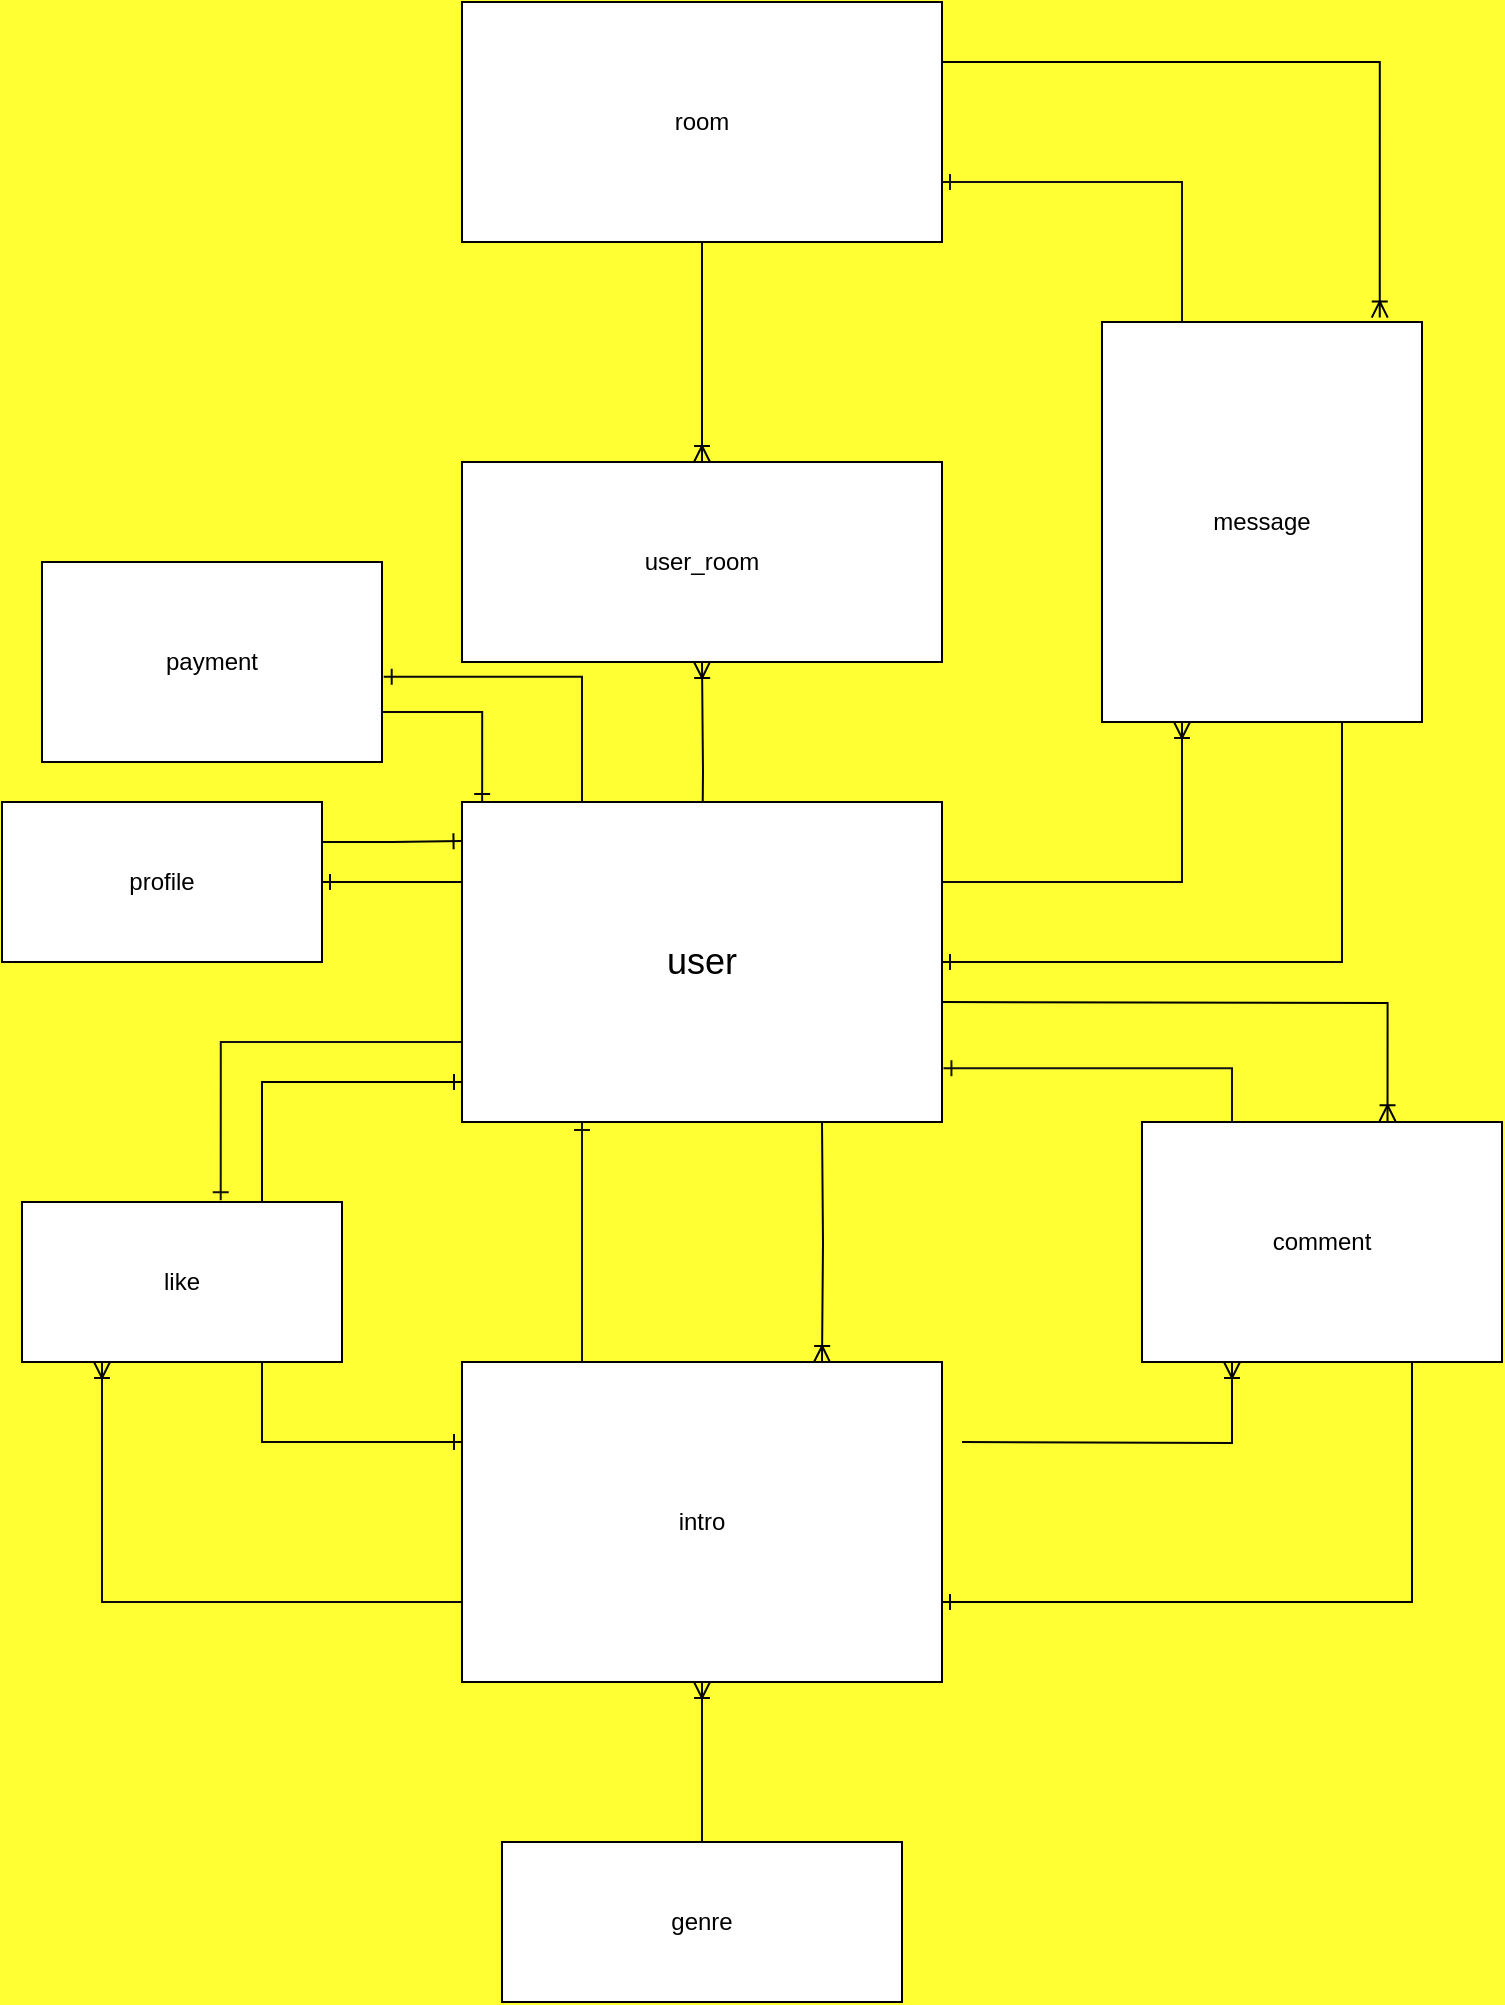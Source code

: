 <mxfile>
    <diagram id="XNWqMAlbxarkoYIoXpmx" name="ページ1">
        <mxGraphModel dx="158" dy="158" grid="1" gridSize="10" guides="1" tooltips="1" connect="1" arrows="1" fold="1" page="1" pageScale="1" pageWidth="827" pageHeight="1169" background="#FFFF33" math="0" shadow="0">
            <root>
                <mxCell id="0"/>
                <mxCell id="1" parent="0"/>
                <mxCell id="8" style="edgeStyle=orthogonalEdgeStyle;rounded=0;orthogonalLoop=1;jettySize=auto;html=1;exitX=0.75;exitY=1;exitDx=0;exitDy=0;entryX=0.75;entryY=0;entryDx=0;entryDy=0;endArrow=ERoneToMany;endFill=0;strokeColor=#000000;" parent="1" target="4" edge="1">
                    <mxGeometry relative="1" as="geometry">
                        <mxPoint x="420" y="600" as="sourcePoint"/>
                    </mxGeometry>
                </mxCell>
                <mxCell id="22" style="edgeStyle=orthogonalEdgeStyle;rounded=0;orthogonalLoop=1;jettySize=auto;html=1;exitX=0.5;exitY=0;exitDx=0;exitDy=0;endArrow=ERoneToMany;endFill=0;strokeColor=#020303;" parent="1" target="20" edge="1">
                    <mxGeometry relative="1" as="geometry">
                        <mxPoint x="360" y="480" as="sourcePoint"/>
                    </mxGeometry>
                </mxCell>
                <mxCell id="24" style="edgeStyle=orthogonalEdgeStyle;rounded=0;orthogonalLoop=1;jettySize=auto;html=1;exitX=1;exitY=0.5;exitDx=0;exitDy=0;entryX=0.682;entryY=-0.003;entryDx=0;entryDy=0;entryPerimeter=0;endArrow=ERoneToMany;endFill=0;strokeColor=#000000;" parent="1" target="14" edge="1">
                    <mxGeometry relative="1" as="geometry">
                        <mxPoint x="480" y="540" as="sourcePoint"/>
                    </mxGeometry>
                </mxCell>
                <mxCell id="26" style="edgeStyle=orthogonalEdgeStyle;rounded=0;orthogonalLoop=1;jettySize=auto;html=1;exitX=0.5;exitY=0;exitDx=0;exitDy=0;endArrow=ERoneToMany;endFill=0;" parent="1" edge="1">
                    <mxGeometry relative="1" as="geometry">
                        <mxPoint x="360" y="460" as="targetPoint"/>
                        <mxPoint x="360" y="480" as="sourcePoint"/>
                    </mxGeometry>
                </mxCell>
                <mxCell id="9" style="edgeStyle=orthogonalEdgeStyle;rounded=0;orthogonalLoop=1;jettySize=auto;html=1;exitX=0.25;exitY=0;exitDx=0;exitDy=0;entryX=0.25;entryY=1;entryDx=0;entryDy=0;endArrow=ERone;endFill=0;strokeColor=#121212;" parent="1" source="4" edge="1">
                    <mxGeometry relative="1" as="geometry">
                        <mxPoint x="300" y="600" as="targetPoint"/>
                    </mxGeometry>
                </mxCell>
                <mxCell id="36" style="edgeStyle=orthogonalEdgeStyle;rounded=0;orthogonalLoop=1;jettySize=auto;html=1;exitX=0;exitY=0.75;exitDx=0;exitDy=0;entryX=0.25;entryY=1;entryDx=0;entryDy=0;endArrow=ERoneToMany;endFill=0;strokeColor=#0A0A0A;" parent="1" source="4" target="34" edge="1">
                    <mxGeometry relative="1" as="geometry"/>
                </mxCell>
                <mxCell id="4" value="intro" style="whiteSpace=wrap;html=1;align=center;" parent="1" vertex="1">
                    <mxGeometry x="240" y="720" width="240" height="160" as="geometry"/>
                </mxCell>
                <mxCell id="15" style="edgeStyle=orthogonalEdgeStyle;rounded=0;orthogonalLoop=1;jettySize=auto;html=1;entryX=0.25;entryY=1;entryDx=0;entryDy=0;endArrow=ERoneToMany;endFill=0;strokeColor=#050505;" parent="1" target="14" edge="1">
                    <mxGeometry relative="1" as="geometry">
                        <mxPoint x="490" y="760" as="sourcePoint"/>
                    </mxGeometry>
                </mxCell>
                <mxCell id="6" value="genre" style="whiteSpace=wrap;html=1;" parent="1" vertex="1">
                    <mxGeometry x="260" y="960" width="200" height="80" as="geometry"/>
                </mxCell>
                <mxCell id="7" style="edgeStyle=orthogonalEdgeStyle;rounded=0;orthogonalLoop=1;jettySize=auto;html=1;exitX=0.5;exitY=0;exitDx=0;exitDy=0;entryX=0.5;entryY=1;entryDx=0;entryDy=0;endArrow=ERoneToMany;endFill=0;strokeColor=#0A0A0A;" parent="1" source="6" target="4" edge="1">
                    <mxGeometry relative="1" as="geometry"/>
                </mxCell>
                <mxCell id="16" style="edgeStyle=orthogonalEdgeStyle;rounded=0;orthogonalLoop=1;jettySize=auto;html=1;exitX=0.75;exitY=1;exitDx=0;exitDy=0;endArrow=ERone;endFill=0;entryX=1;entryY=0.75;entryDx=0;entryDy=0;strokeColor=#020303;" parent="1" source="14" target="4" edge="1">
                    <mxGeometry relative="1" as="geometry">
                        <mxPoint x="720" y="810" as="targetPoint"/>
                    </mxGeometry>
                </mxCell>
                <mxCell id="31" style="edgeStyle=orthogonalEdgeStyle;rounded=0;orthogonalLoop=1;jettySize=auto;html=1;exitX=0.25;exitY=0;exitDx=0;exitDy=0;entryX=1.003;entryY=0.832;entryDx=0;entryDy=0;entryPerimeter=0;endArrow=ERone;endFill=0;strokeColor=#121212;" parent="1" source="14" target="27" edge="1">
                    <mxGeometry relative="1" as="geometry"/>
                </mxCell>
                <mxCell id="14" value="comment" style="whiteSpace=wrap;html=1;" parent="1" vertex="1">
                    <mxGeometry x="580" y="600" width="180" height="120" as="geometry"/>
                </mxCell>
                <mxCell id="21" style="edgeStyle=orthogonalEdgeStyle;rounded=0;orthogonalLoop=1;jettySize=auto;html=1;exitX=0.5;exitY=1;exitDx=0;exitDy=0;entryX=0.5;entryY=0;entryDx=0;entryDy=0;endArrow=ERoneToMany;endFill=0;strokeColor=#050505;" parent="1" source="19" target="20" edge="1">
                    <mxGeometry relative="1" as="geometry"/>
                </mxCell>
                <mxCell id="32" style="edgeStyle=orthogonalEdgeStyle;rounded=0;orthogonalLoop=1;jettySize=auto;html=1;exitX=1;exitY=0.25;exitDx=0;exitDy=0;entryX=0.868;entryY=-0.011;entryDx=0;entryDy=0;entryPerimeter=0;endArrow=ERoneToMany;endFill=0;strokeColor=#000000;" parent="1" source="19" target="25" edge="1">
                    <mxGeometry relative="1" as="geometry"/>
                </mxCell>
                <mxCell id="19" value="room" style="whiteSpace=wrap;html=1;" parent="1" vertex="1">
                    <mxGeometry x="240" y="40" width="240" height="120" as="geometry"/>
                </mxCell>
                <mxCell id="20" value="user_room" style="whiteSpace=wrap;html=1;" parent="1" vertex="1">
                    <mxGeometry x="240" y="270" width="240" height="100" as="geometry"/>
                </mxCell>
                <mxCell id="33" style="edgeStyle=orthogonalEdgeStyle;rounded=0;orthogonalLoop=1;jettySize=auto;html=1;exitX=0.25;exitY=0;exitDx=0;exitDy=0;entryX=1;entryY=0.75;entryDx=0;entryDy=0;endArrow=ERone;endFill=0;strokeColor=#121212;" parent="1" source="25" target="19" edge="1">
                    <mxGeometry relative="1" as="geometry"/>
                </mxCell>
                <mxCell id="42" style="edgeStyle=orthogonalEdgeStyle;rounded=0;orthogonalLoop=1;jettySize=auto;html=1;exitX=0.75;exitY=1;exitDx=0;exitDy=0;entryX=1;entryY=0.5;entryDx=0;entryDy=0;endArrow=ERone;endFill=0;strokeColor=#070807;" parent="1" source="25" target="27" edge="1">
                    <mxGeometry relative="1" as="geometry"/>
                </mxCell>
                <mxCell id="25" value="message" style="whiteSpace=wrap;html=1;" parent="1" vertex="1">
                    <mxGeometry x="560" y="200" width="160" height="200" as="geometry"/>
                </mxCell>
                <mxCell id="38" style="edgeStyle=orthogonalEdgeStyle;rounded=0;orthogonalLoop=1;jettySize=auto;html=1;exitX=0;exitY=0.75;exitDx=0;exitDy=0;entryX=0.621;entryY=-0.011;entryDx=0;entryDy=0;entryPerimeter=0;endArrow=ERone;endFill=0;strokeColor=#121212;" parent="1" source="27" target="34" edge="1">
                    <mxGeometry relative="1" as="geometry"/>
                </mxCell>
                <mxCell id="41" style="edgeStyle=orthogonalEdgeStyle;rounded=0;orthogonalLoop=1;jettySize=auto;html=1;exitX=0;exitY=0.25;exitDx=0;exitDy=0;entryX=1;entryY=0.5;entryDx=0;entryDy=0;endArrow=ERone;endFill=0;strokeColor=#050505;" parent="1" source="27" target="39" edge="1">
                    <mxGeometry relative="1" as="geometry"/>
                </mxCell>
                <mxCell id="43" style="edgeStyle=orthogonalEdgeStyle;rounded=0;orthogonalLoop=1;jettySize=auto;html=1;exitX=1;exitY=0.25;exitDx=0;exitDy=0;entryX=0.25;entryY=1;entryDx=0;entryDy=0;endArrow=ERoneToMany;endFill=0;strokeColor=#0A0A0A;" parent="1" source="27" target="25" edge="1">
                    <mxGeometry relative="1" as="geometry"/>
                </mxCell>
                <mxCell id="46" style="edgeStyle=orthogonalEdgeStyle;rounded=0;orthogonalLoop=1;jettySize=auto;html=1;exitX=0.25;exitY=0;exitDx=0;exitDy=0;entryX=1.005;entryY=0.574;entryDx=0;entryDy=0;entryPerimeter=0;strokeColor=#0A0A0A;endArrow=ERone;endFill=0;" edge="1" parent="1" source="27" target="44">
                    <mxGeometry relative="1" as="geometry"/>
                </mxCell>
                <mxCell id="27" value="&lt;div&gt;&lt;span&gt;&lt;font style=&quot;font-size: 18px&quot;&gt;user&lt;/font&gt;&lt;/span&gt;&lt;/div&gt;" style="whiteSpace=wrap;html=1;align=center;" parent="1" vertex="1">
                    <mxGeometry x="240" y="440" width="240" height="160" as="geometry"/>
                </mxCell>
                <mxCell id="35" style="edgeStyle=orthogonalEdgeStyle;rounded=0;orthogonalLoop=1;jettySize=auto;html=1;exitX=0.75;exitY=1;exitDx=0;exitDy=0;entryX=0;entryY=0.25;entryDx=0;entryDy=0;endArrow=ERone;endFill=0;strokeColor=#070807;" parent="1" source="34" target="4" edge="1">
                    <mxGeometry relative="1" as="geometry"/>
                </mxCell>
                <mxCell id="37" style="edgeStyle=orthogonalEdgeStyle;rounded=0;orthogonalLoop=1;jettySize=auto;html=1;exitX=0.75;exitY=0;exitDx=0;exitDy=0;entryX=0;entryY=0.875;entryDx=0;entryDy=0;entryPerimeter=0;endArrow=ERone;endFill=0;strokeColor=#000000;" parent="1" source="34" target="27" edge="1">
                    <mxGeometry relative="1" as="geometry"/>
                </mxCell>
                <mxCell id="34" value="like" style="whiteSpace=wrap;html=1;" parent="1" vertex="1">
                    <mxGeometry x="20" y="640" width="160" height="80" as="geometry"/>
                </mxCell>
                <mxCell id="40" style="edgeStyle=orthogonalEdgeStyle;rounded=0;orthogonalLoop=1;jettySize=auto;html=1;exitX=1;exitY=0.25;exitDx=0;exitDy=0;entryX=-0.001;entryY=0.122;entryDx=0;entryDy=0;entryPerimeter=0;endArrow=ERone;endFill=0;strokeColor=#020303;" parent="1" source="39" target="27" edge="1">
                    <mxGeometry relative="1" as="geometry"/>
                </mxCell>
                <mxCell id="39" value="profile" style="whiteSpace=wrap;html=1;" parent="1" vertex="1">
                    <mxGeometry x="10" y="440" width="160" height="80" as="geometry"/>
                </mxCell>
                <mxCell id="45" style="edgeStyle=orthogonalEdgeStyle;rounded=0;orthogonalLoop=1;jettySize=auto;html=1;exitX=1;exitY=0.75;exitDx=0;exitDy=0;entryX=0.042;entryY=0;entryDx=0;entryDy=0;entryPerimeter=0;strokeColor=#070807;endArrow=ERone;endFill=0;" edge="1" parent="1" source="44" target="27">
                    <mxGeometry relative="1" as="geometry"/>
                </mxCell>
                <mxCell id="44" value="payment" style="whiteSpace=wrap;html=1;" vertex="1" parent="1">
                    <mxGeometry x="30" y="320" width="170" height="100" as="geometry"/>
                </mxCell>
            </root>
        </mxGraphModel>
    </diagram>
</mxfile>